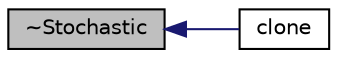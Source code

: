 digraph "~Stochastic"
{
  bgcolor="transparent";
  edge [fontname="Helvetica",fontsize="10",labelfontname="Helvetica",labelfontsize="10"];
  node [fontname="Helvetica",fontsize="10",shape=record];
  rankdir="LR";
  Node14 [label="~Stochastic",height=0.2,width=0.4,color="black", fillcolor="grey75", style="filled", fontcolor="black"];
  Node14 -> Node15 [dir="back",color="midnightblue",fontsize="10",style="solid",fontname="Helvetica"];
  Node15 [label="clone",height=0.2,width=0.4,color="black",URL="$a25377.html#a064aec940ed4c6fea38354b664d5168f",tooltip="Construct and return a clone. "];
}
